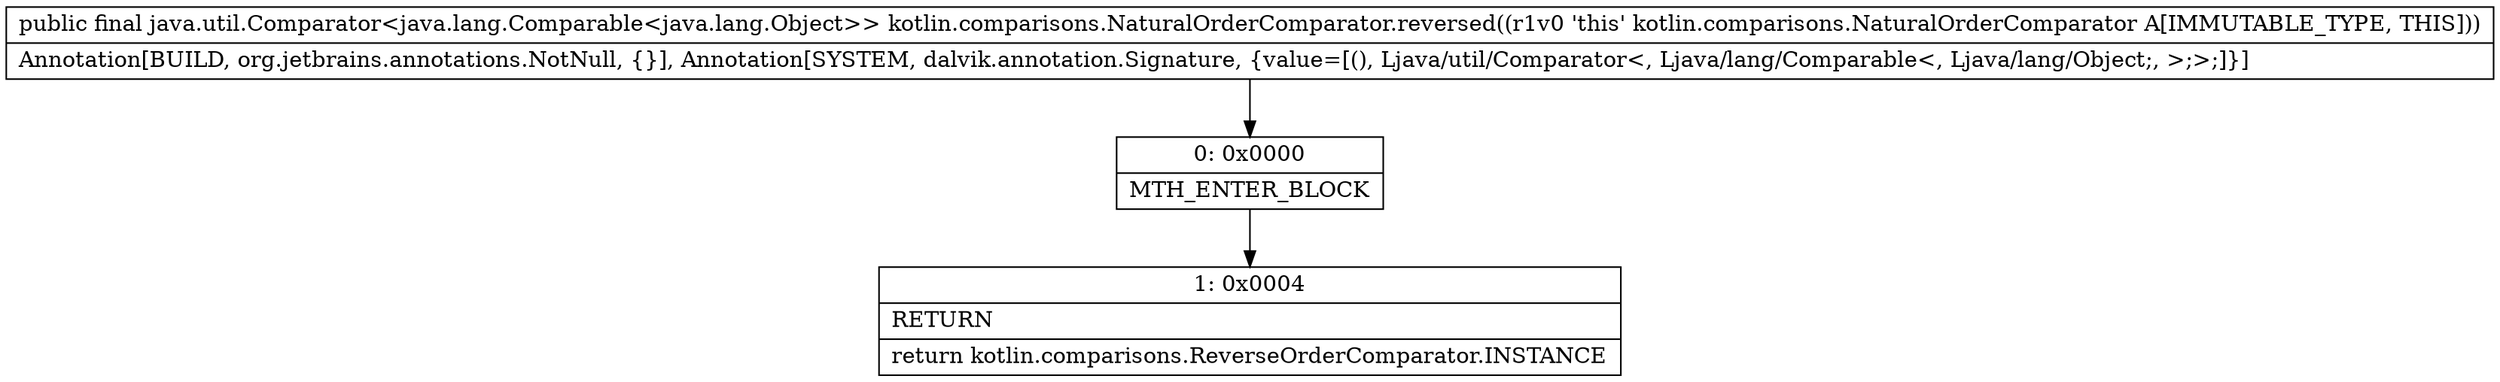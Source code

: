 digraph "CFG forkotlin.comparisons.NaturalOrderComparator.reversed()Ljava\/util\/Comparator;" {
Node_0 [shape=record,label="{0\:\ 0x0000|MTH_ENTER_BLOCK\l}"];
Node_1 [shape=record,label="{1\:\ 0x0004|RETURN\l|return kotlin.comparisons.ReverseOrderComparator.INSTANCE\l}"];
MethodNode[shape=record,label="{public final java.util.Comparator\<java.lang.Comparable\<java.lang.Object\>\> kotlin.comparisons.NaturalOrderComparator.reversed((r1v0 'this' kotlin.comparisons.NaturalOrderComparator A[IMMUTABLE_TYPE, THIS]))  | Annotation[BUILD, org.jetbrains.annotations.NotNull, \{\}], Annotation[SYSTEM, dalvik.annotation.Signature, \{value=[(), Ljava\/util\/Comparator\<, Ljava\/lang\/Comparable\<, Ljava\/lang\/Object;, \>;\>;]\}]\l}"];
MethodNode -> Node_0;
Node_0 -> Node_1;
}

